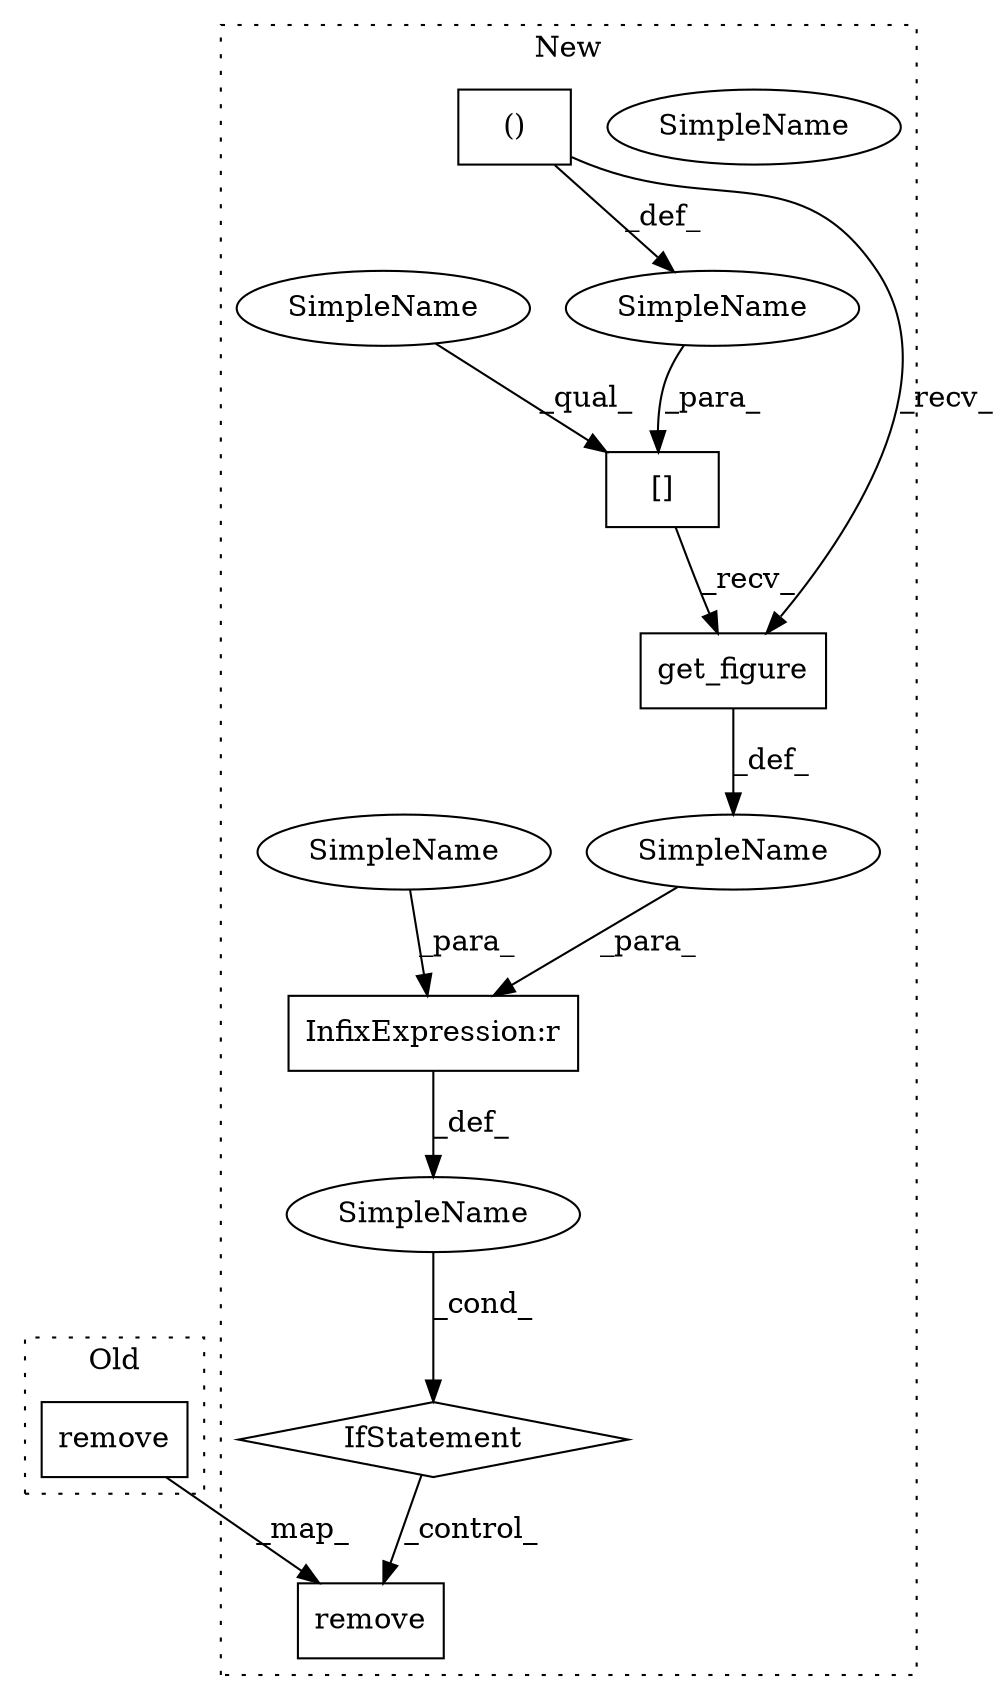 digraph G {
subgraph cluster0 {
1 [label="remove" a="32" s="3205" l="8" shape="box"];
label = "Old";
style="dotted";
}
subgraph cluster1 {
2 [label="remove" a="32" s="3336" l="8" shape="box"];
3 [label="SimpleName" a="42" s="" l="" shape="ellipse"];
4 [label="IfStatement" a="25" s="3191,3290" l="4,2" shape="diamond"];
5 [label="InfixExpression:r" a="27" s="3281" l="4" shape="box"];
6 [label="SimpleName" a="42" s="3285" l="4" shape="ellipse"];
7 [label="SimpleName" a="42" s="" l="" shape="ellipse"];
8 [label="()" a="106" s="3251" l="15" shape="box"];
9 [label="[]" a="2" s="3239,3266" l="12,2" shape="box"];
10 [label="get_figure" a="32" s="3269" l="12" shape="box"];
11 [label="SimpleName" a="42" s="" l="" shape="ellipse"];
12 [label="SimpleName" a="42" s="3239" l="2" shape="ellipse"];
13 [label="SimpleName" a="42" s="3285" l="4" shape="ellipse"];
label = "New";
style="dotted";
}
1 -> 2 [label="_map_"];
3 -> 4 [label="_cond_"];
4 -> 2 [label="_control_"];
5 -> 3 [label="_def_"];
7 -> 5 [label="_para_"];
8 -> 10 [label="_recv_"];
8 -> 11 [label="_def_"];
9 -> 10 [label="_recv_"];
10 -> 7 [label="_def_"];
11 -> 9 [label="_para_"];
12 -> 9 [label="_qual_"];
13 -> 5 [label="_para_"];
}